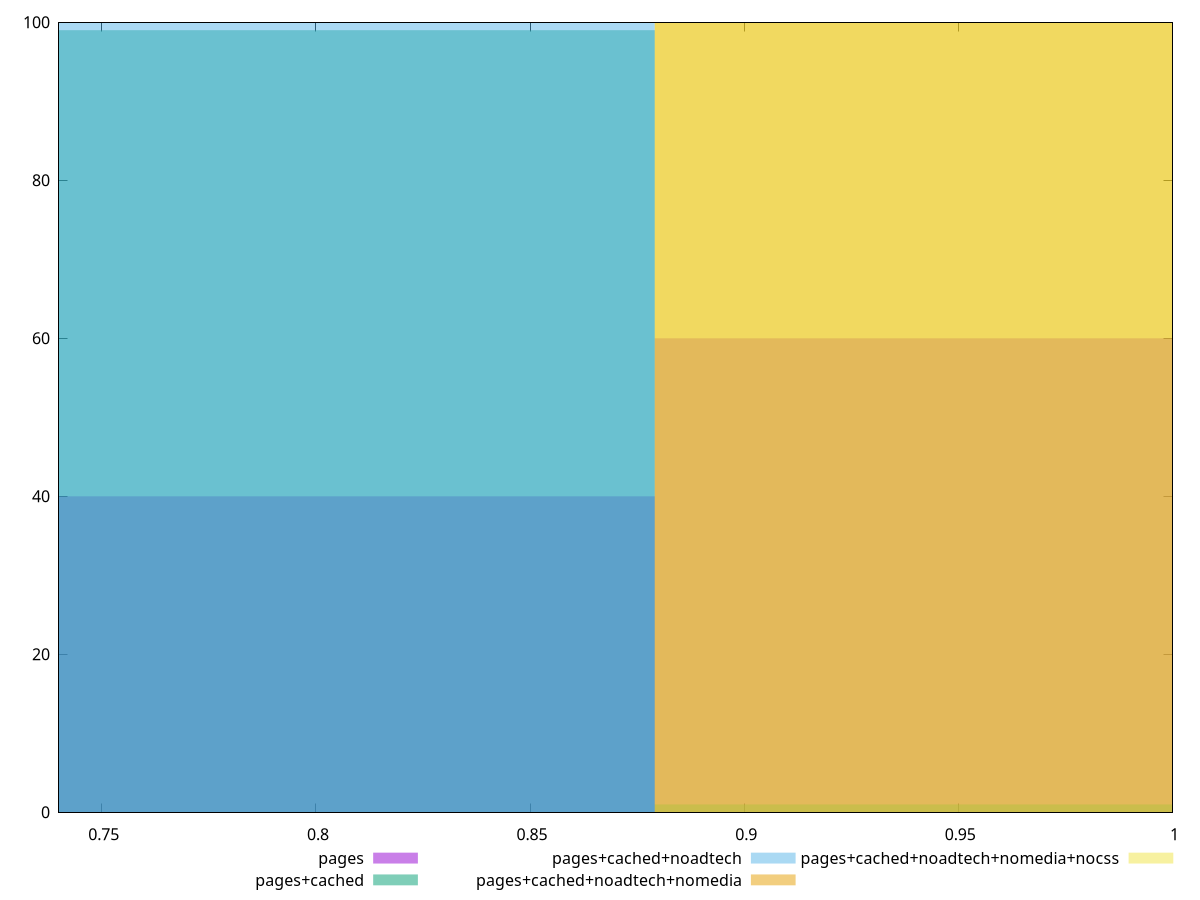 reset

$pages <<EOF
1.0047059736089292 60
0.753529480206697 40
EOF

$pagesCached <<EOF
1.0047059736089292 1
0.753529480206697 99
EOF

$pagesCachedNoadtech <<EOF
0.753529480206697 100
EOF

$pagesCachedNoadtechNomedia <<EOF
1.0047059736089292 100
EOF

$pagesCachedNoadtechNomediaNocss <<EOF
1.0047059736089292 100
EOF

set key outside below
set boxwidth 0.2511764934022323
set xrange [0.74:1]
set yrange [0:100]
set trange [0:100]
set style fill transparent solid 0.5 noborder
set terminal svg size 640, 530 enhanced background rgb 'white'
set output "report_00009_2021-02-08T22-37-41.559Z/uses-optimized-images/comparison/histogram/all_score.svg"

plot $pages title "pages" with boxes, \
     $pagesCached title "pages+cached" with boxes, \
     $pagesCachedNoadtech title "pages+cached+noadtech" with boxes, \
     $pagesCachedNoadtechNomedia title "pages+cached+noadtech+nomedia" with boxes, \
     $pagesCachedNoadtechNomediaNocss title "pages+cached+noadtech+nomedia+nocss" with boxes

reset
